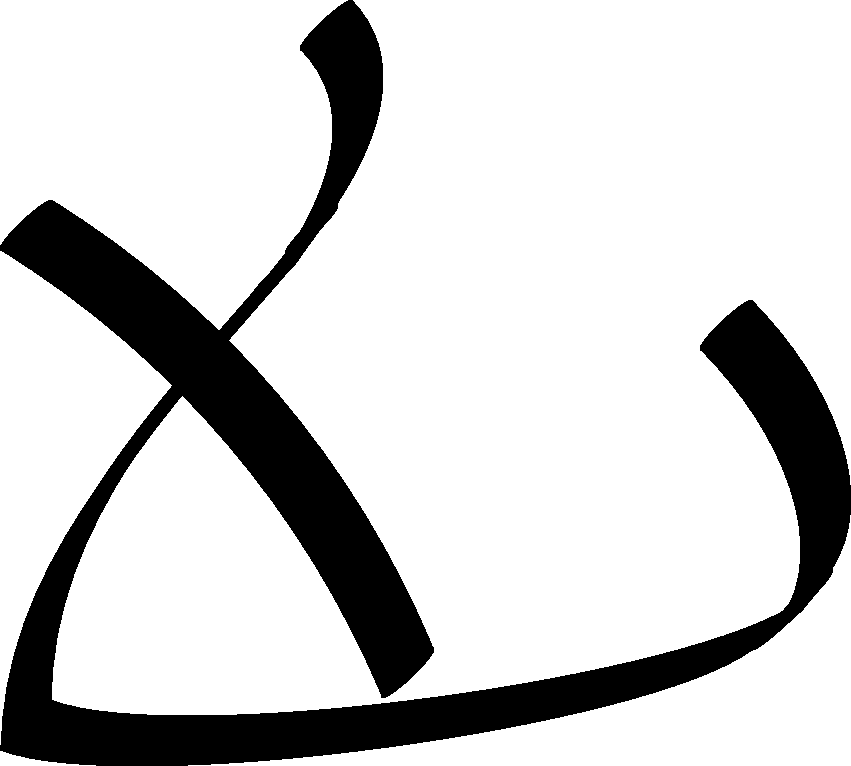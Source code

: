 unitsize(5);
pen slanty = makepen(slant(1.0)*xscale(1/3)*circle((0,0),12.5));
currentpen = slanty;
path base = (0,-25).. tension 2 ..(75,-15)..{NW}(70,15);
draw(base);
path stroke = (0,25)..{S+SE}point(base,1/2)+(0,5);
draw(stroke);
path crook = (30,45){SE}..(25,20)..{S}(0,-25);
draw(crook);
